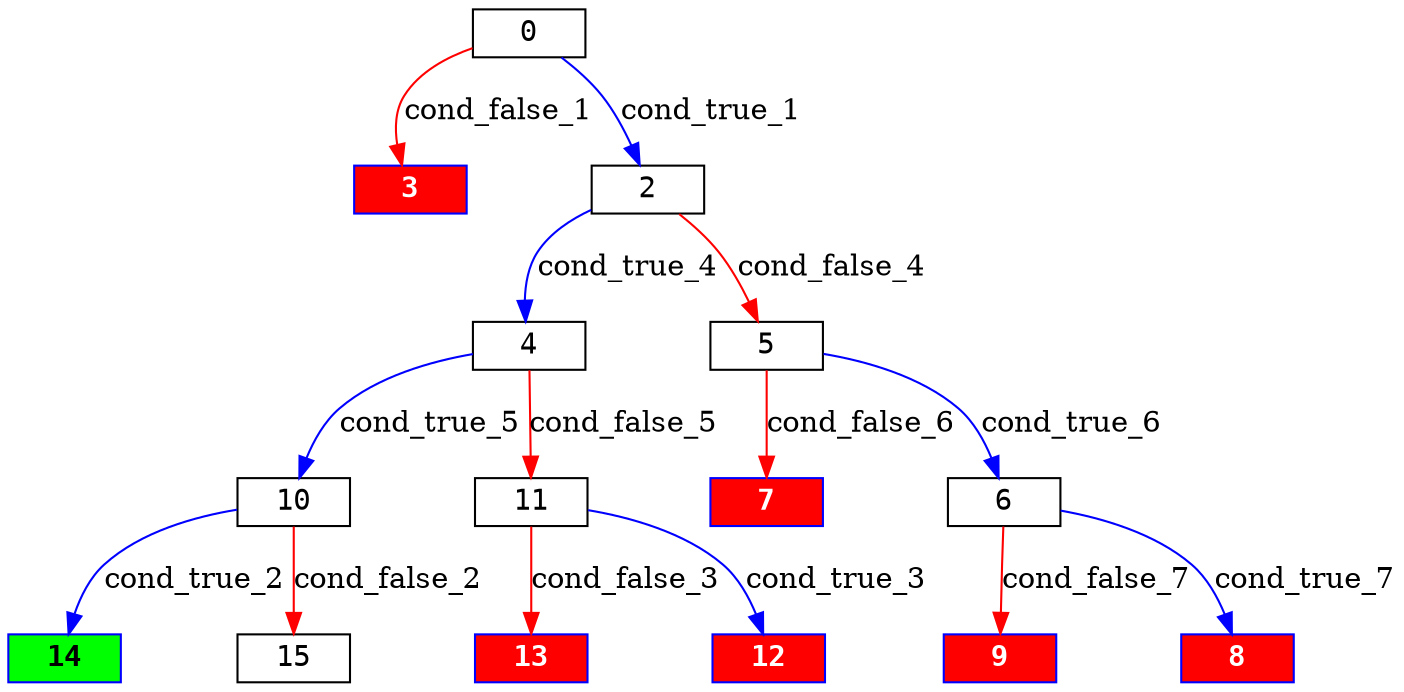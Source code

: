 digraph ExecutionTree {
	node [color=black fontname=Courier height=.1 shape=record]
	14 [color=blue, fillcolor=green, style=filled, fontcolor=black, fontname="Courier-Bold"]
	13 [color=blue, fillcolor=red, style=filled, fontcolor=white, fontname="Courier-Bold"]
	12 [color=blue, fillcolor=red, style=filled, fontcolor=white, fontname="Courier-Bold"]
	9 [color=blue, fillcolor=red, style=filled, fontcolor=white, fontname="Courier-Bold"]
	7 [color=blue, fillcolor=red, style=filled, fontcolor=white, fontname="Courier-Bold"]
	8 [color=blue, fillcolor=red, style=filled, fontcolor=white, fontname="Courier-Bold"]
	3 [color=blue, fillcolor=red, style=filled, fontcolor=white, fontname="Courier-Bold"]
	0 -> 2 [label=cond_true_1 color=blue]
	0 -> 3 [label=cond_false_1 color=red]
	2 -> 4 [label=cond_true_4 color=blue]
	2 -> 5 [label=cond_false_4 color=red]
	10 -> 14 [label=cond_true_2 color=blue]
	10 -> 15 [label=cond_false_2 color=red]
	11 -> 12 [label=cond_true_3 color=blue]
	11 -> 13 [label=cond_false_3 color=red]
	4 -> 10 [label=cond_true_5 color=blue]
	4 -> 11 [label=cond_false_5 color=red]
	5 -> 6 [label=cond_true_6 color=blue]
	5 -> 7 [label=cond_false_6 color=red]
	6 -> 8 [label=cond_true_7 color=blue]
	6 -> 9 [label=cond_false_7 color=red]
}
